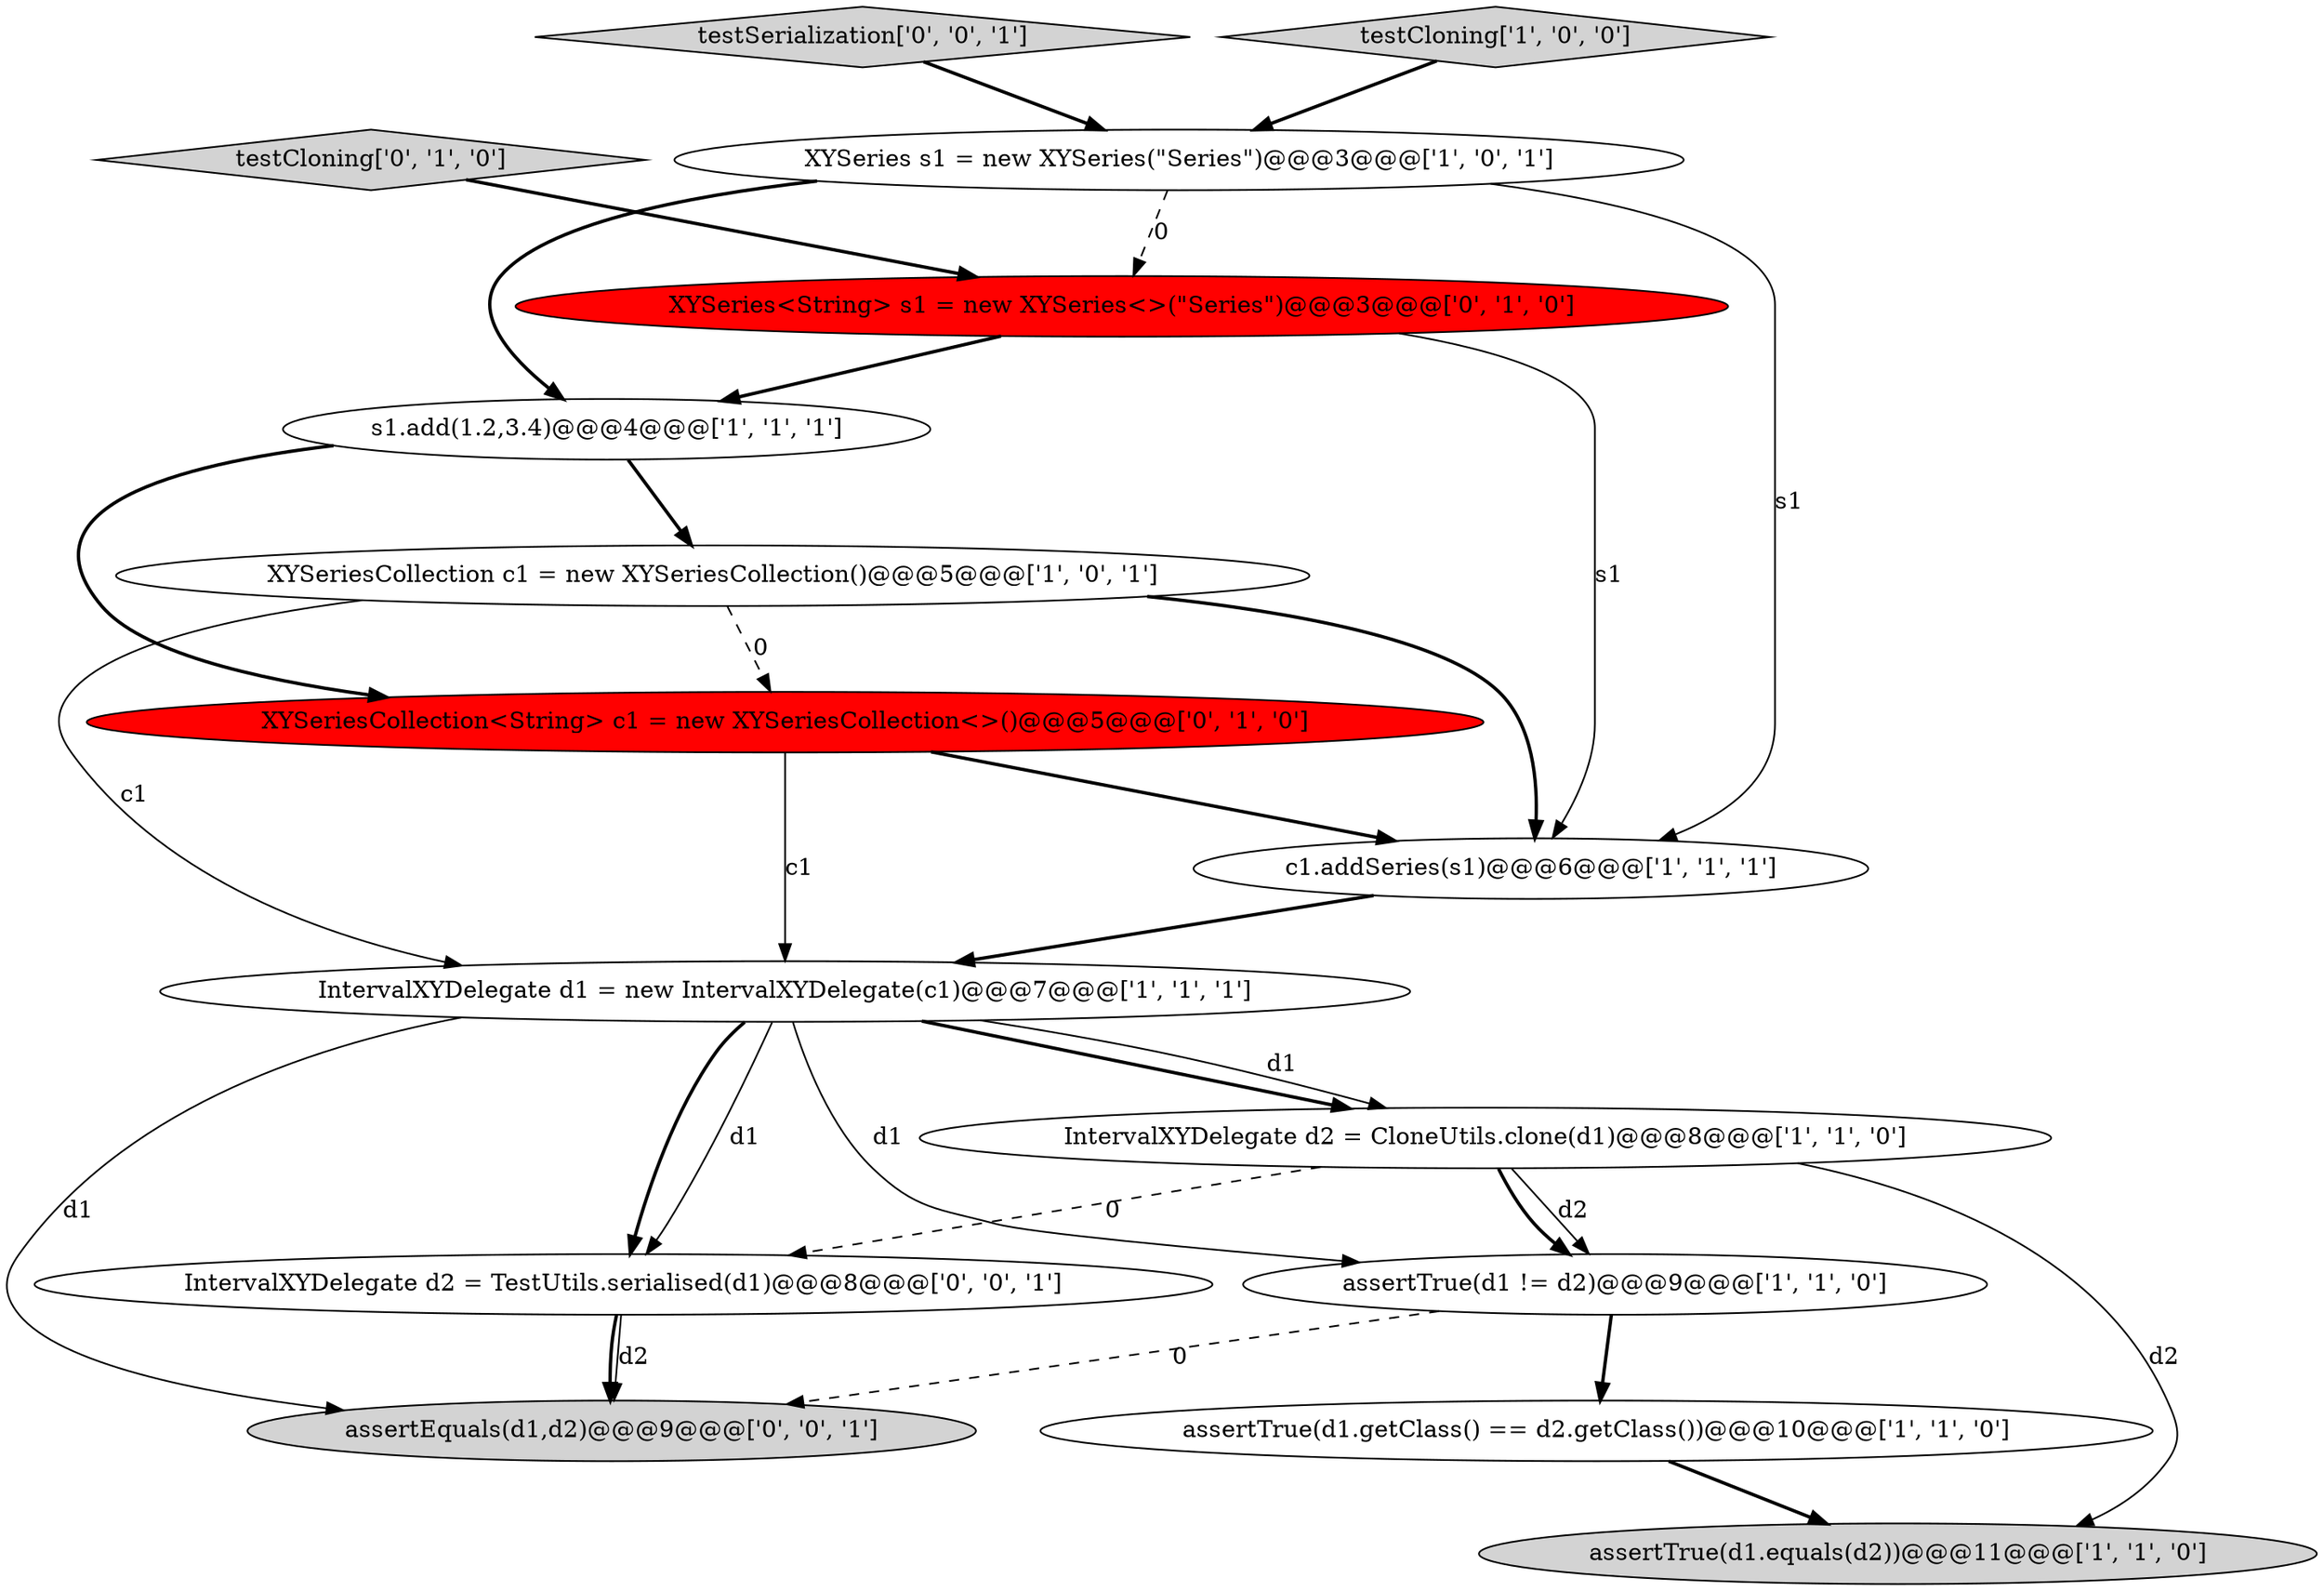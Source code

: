 digraph {
0 [style = filled, label = "s1.add(1.2,3.4)@@@4@@@['1', '1', '1']", fillcolor = white, shape = ellipse image = "AAA0AAABBB1BBB"];
5 [style = filled, label = "XYSeriesCollection c1 = new XYSeriesCollection()@@@5@@@['1', '0', '1']", fillcolor = white, shape = ellipse image = "AAA0AAABBB1BBB"];
4 [style = filled, label = "IntervalXYDelegate d1 = new IntervalXYDelegate(c1)@@@7@@@['1', '1', '1']", fillcolor = white, shape = ellipse image = "AAA0AAABBB1BBB"];
13 [style = filled, label = "IntervalXYDelegate d2 = TestUtils.serialised(d1)@@@8@@@['0', '0', '1']", fillcolor = white, shape = ellipse image = "AAA0AAABBB3BBB"];
15 [style = filled, label = "testSerialization['0', '0', '1']", fillcolor = lightgray, shape = diamond image = "AAA0AAABBB3BBB"];
6 [style = filled, label = "IntervalXYDelegate d2 = CloneUtils.clone(d1)@@@8@@@['1', '1', '0']", fillcolor = white, shape = ellipse image = "AAA0AAABBB1BBB"];
1 [style = filled, label = "c1.addSeries(s1)@@@6@@@['1', '1', '1']", fillcolor = white, shape = ellipse image = "AAA0AAABBB1BBB"];
9 [style = filled, label = "testCloning['1', '0', '0']", fillcolor = lightgray, shape = diamond image = "AAA0AAABBB1BBB"];
8 [style = filled, label = "assertTrue(d1.equals(d2))@@@11@@@['1', '1', '0']", fillcolor = lightgray, shape = ellipse image = "AAA0AAABBB1BBB"];
14 [style = filled, label = "assertEquals(d1,d2)@@@9@@@['0', '0', '1']", fillcolor = lightgray, shape = ellipse image = "AAA0AAABBB3BBB"];
11 [style = filled, label = "XYSeries<String> s1 = new XYSeries<>(\"Series\")@@@3@@@['0', '1', '0']", fillcolor = red, shape = ellipse image = "AAA1AAABBB2BBB"];
7 [style = filled, label = "assertTrue(d1 != d2)@@@9@@@['1', '1', '0']", fillcolor = white, shape = ellipse image = "AAA0AAABBB1BBB"];
2 [style = filled, label = "assertTrue(d1.getClass() == d2.getClass())@@@10@@@['1', '1', '0']", fillcolor = white, shape = ellipse image = "AAA0AAABBB1BBB"];
10 [style = filled, label = "XYSeriesCollection<String> c1 = new XYSeriesCollection<>()@@@5@@@['0', '1', '0']", fillcolor = red, shape = ellipse image = "AAA1AAABBB2BBB"];
12 [style = filled, label = "testCloning['0', '1', '0']", fillcolor = lightgray, shape = diamond image = "AAA0AAABBB2BBB"];
3 [style = filled, label = "XYSeries s1 = new XYSeries(\"Series\")@@@3@@@['1', '0', '1']", fillcolor = white, shape = ellipse image = "AAA0AAABBB1BBB"];
1->4 [style = bold, label=""];
4->14 [style = solid, label="d1"];
4->6 [style = bold, label=""];
7->14 [style = dashed, label="0"];
4->7 [style = solid, label="d1"];
4->13 [style = bold, label=""];
12->11 [style = bold, label=""];
4->6 [style = solid, label="d1"];
15->3 [style = bold, label=""];
3->0 [style = bold, label=""];
10->4 [style = solid, label="c1"];
13->14 [style = solid, label="d2"];
11->1 [style = solid, label="s1"];
5->1 [style = bold, label=""];
0->10 [style = bold, label=""];
11->0 [style = bold, label=""];
6->13 [style = dashed, label="0"];
5->10 [style = dashed, label="0"];
7->2 [style = bold, label=""];
4->13 [style = solid, label="d1"];
6->8 [style = solid, label="d2"];
9->3 [style = bold, label=""];
5->4 [style = solid, label="c1"];
6->7 [style = solid, label="d2"];
3->1 [style = solid, label="s1"];
6->7 [style = bold, label=""];
10->1 [style = bold, label=""];
13->14 [style = bold, label=""];
3->11 [style = dashed, label="0"];
2->8 [style = bold, label=""];
0->5 [style = bold, label=""];
}
